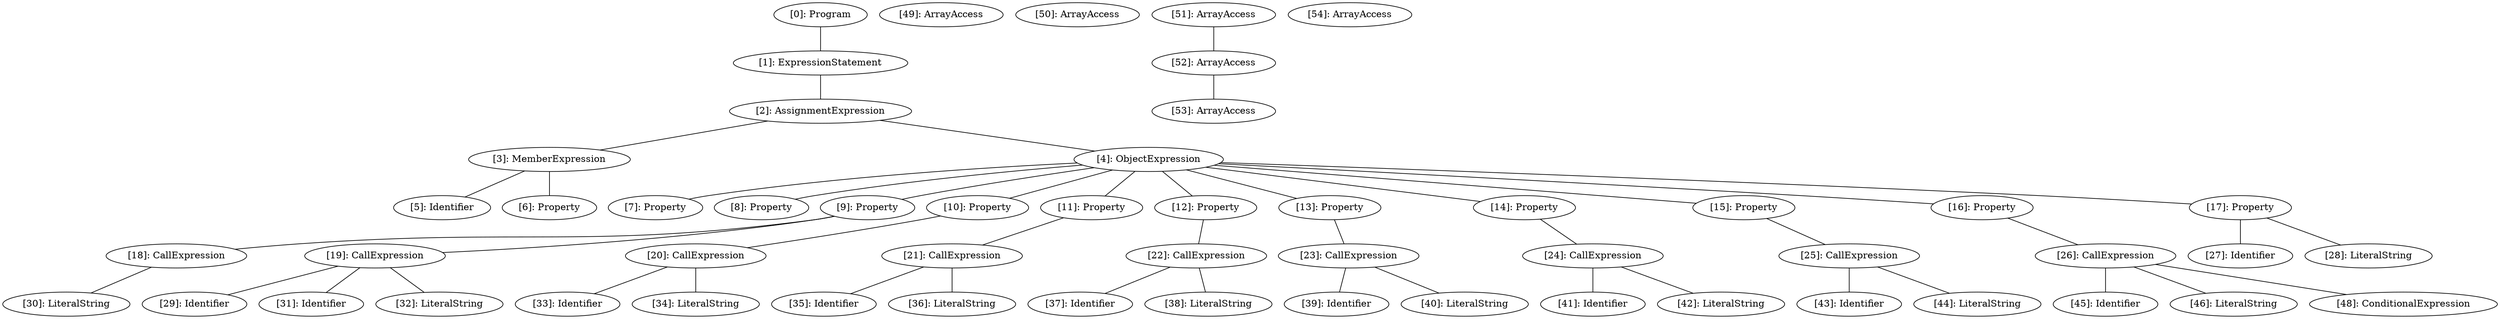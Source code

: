 // Result
graph {
	0 [label="[0]: Program"]
	1 [label="[1]: ExpressionStatement"]
	2 [label="[2]: AssignmentExpression"]
	3 [label="[3]: MemberExpression"]
	4 [label="[4]: ObjectExpression"]
	5 [label="[5]: Identifier"]
	6 [label="[6]: Property"]
	7 [label="[7]: Property"]
	8 [label="[8]: Property"]
	9 [label="[9]: Property"]
	10 [label="[10]: Property"]
	11 [label="[11]: Property"]
	12 [label="[12]: Property"]
	13 [label="[13]: Property"]
	14 [label="[14]: Property"]
	15 [label="[15]: Property"]
	16 [label="[16]: Property"]
	17 [label="[17]: Property"]
	18 [label="[18]: CallExpression"]
	19 [label="[19]: CallExpression"]
	20 [label="[20]: CallExpression"]
	21 [label="[21]: CallExpression"]
	22 [label="[22]: CallExpression"]
	23 [label="[23]: CallExpression"]
	24 [label="[24]: CallExpression"]
	25 [label="[25]: CallExpression"]
	26 [label="[26]: CallExpression"]
	27 [label="[27]: Identifier"]
	28 [label="[28]: LiteralString"]
	29 [label="[29]: Identifier"]
	30 [label="[30]: LiteralString"]
	31 [label="[31]: Identifier"]
	32 [label="[32]: LiteralString"]
	33 [label="[33]: Identifier"]
	34 [label="[34]: LiteralString"]
	35 [label="[35]: Identifier"]
	36 [label="[36]: LiteralString"]
	37 [label="[37]: Identifier"]
	38 [label="[38]: LiteralString"]
	39 [label="[39]: Identifier"]
	40 [label="[40]: LiteralString"]
	41 [label="[41]: Identifier"]
	42 [label="[42]: LiteralString"]
	43 [label="[43]: Identifier"]
	44 [label="[44]: LiteralString"]
	45 [label="[45]: Identifier"]
	46 [label="[46]: LiteralString"]
	48 [label="[48]: ConditionalExpression"]
	49 [label="[49]: ArrayAccess"]
	50 [label="[50]: ArrayAccess"]
	51 [label="[51]: ArrayAccess"]
	52 [label="[52]: ArrayAccess"]
	53 [label="[53]: ArrayAccess"]
	54 [label="[54]: ArrayAccess"]
	0 -- 1
	1 -- 2
	2 -- 3
	2 -- 4
	3 -- 5
	3 -- 6
	4 -- 7
	4 -- 8
	4 -- 9
	4 -- 10
	4 -- 11
	4 -- 12
	4 -- 13
	4 -- 14
	4 -- 15
	4 -- 16
	4 -- 17
	9 -- 18
	9 -- 19
	10 -- 20
	11 -- 21
	12 -- 22
	13 -- 23
	14 -- 24
	15 -- 25
	16 -- 26
	17 -- 27
	17 -- 28
	18 -- 30
	19 -- 29
	19 -- 31
	19 -- 32
	20 -- 33
	20 -- 34
	21 -- 35
	21 -- 36
	22 -- 37
	22 -- 38
	23 -- 39
	23 -- 40
	24 -- 41
	24 -- 42
	25 -- 43
	25 -- 44
	26 -- 45
	26 -- 46
	26 -- 48
	51 -- 52
	52 -- 53
}
